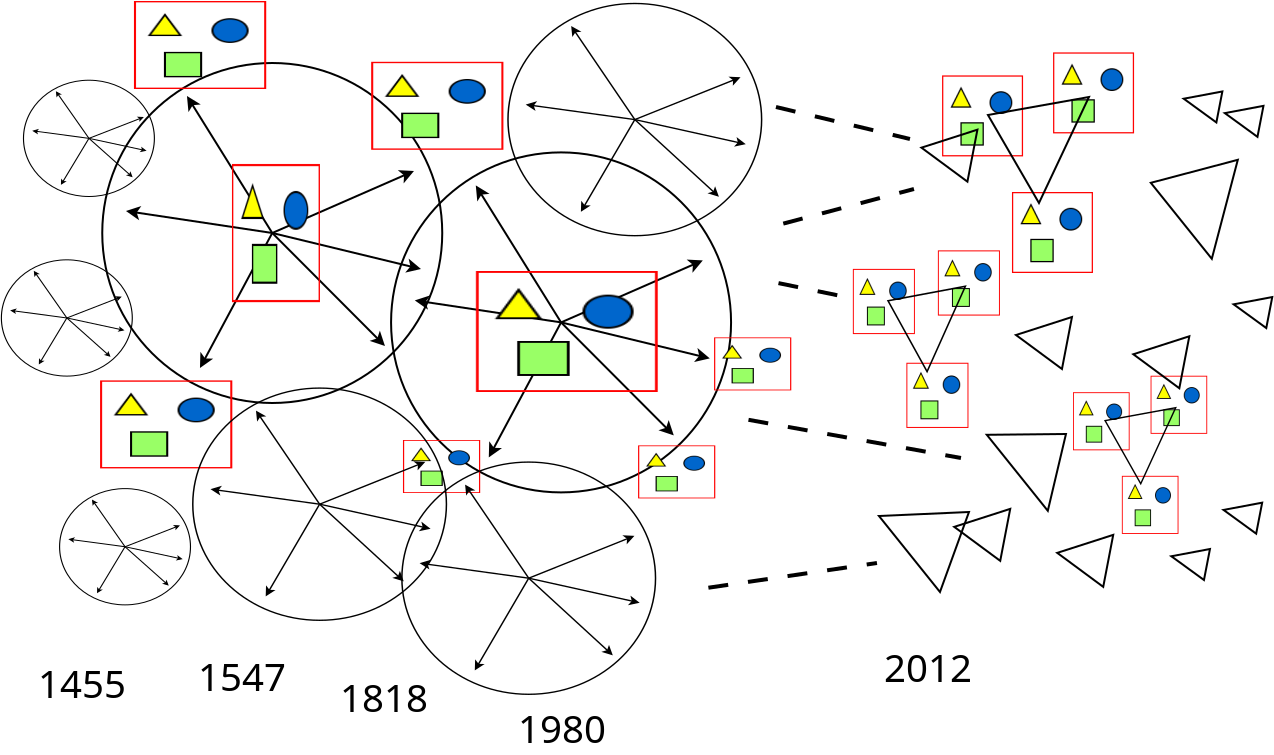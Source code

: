 <?xml version="1.0" encoding="UTF-8"?>
<dia:diagram xmlns:dia="http://www.lysator.liu.se/~alla/dia/">
  <dia:layer name="Background" visible="true" connectable="true" active="true">
    <dia:group>
      <dia:attribute name="meta">
        <dia:composite type="dict"/>
      </dia:attribute>
      <dia:attribute name="matrix">
        <dia:connections>
          <dia:connection handle="0" to="O0" connection="8"/>
        </dia:connections>
      </dia:attribute>
      <dia:object type="Standard - Ellipse" version="0" id="O0">
        <dia:attribute name="obj_pos">
          <dia:point val="-1.336,2.95"/>
        </dia:attribute>
        <dia:attribute name="obj_bb">
          <dia:rectangle val="-1.386,2.9;15.713,20"/>
        </dia:attribute>
        <dia:attribute name="elem_corner">
          <dia:point val="-1.336,2.95"/>
        </dia:attribute>
        <dia:attribute name="elem_width">
          <dia:real val="17"/>
        </dia:attribute>
        <dia:attribute name="elem_height">
          <dia:real val="17"/>
        </dia:attribute>
        <dia:attribute name="show_background">
          <dia:boolean val="false"/>
        </dia:attribute>
        <dia:attribute name="aspect">
          <dia:enum val="2"/>
        </dia:attribute>
        <dia:connections>
          <dia:connection handle="0" to="O0" connection="8"/>
        </dia:connections>
      </dia:object>
      <dia:object type="Standard - Line" version="0" id="O1">
        <dia:attribute name="obj_pos">
          <dia:point val="7.164,11.45"/>
        </dia:attribute>
        <dia:attribute name="obj_bb">
          <dia:rectangle val="7.093,11.379;12.871,17.171"/>
        </dia:attribute>
        <dia:attribute name="conn_endpoints">
          <dia:point val="7.164,11.45"/>
          <dia:point val="12.8,17.1"/>
        </dia:attribute>
        <dia:attribute name="numcp">
          <dia:int val="1"/>
        </dia:attribute>
        <dia:attribute name="end_arrow">
          <dia:enum val="22"/>
        </dia:attribute>
        <dia:attribute name="end_arrow_length">
          <dia:real val="0.5"/>
        </dia:attribute>
        <dia:attribute name="end_arrow_width">
          <dia:real val="0.5"/>
        </dia:attribute>
        <dia:connections>
          <dia:connection handle="0" to="O0" connection="8"/>
        </dia:connections>
      </dia:object>
      <dia:object type="Standard - Line" version="0" id="O2">
        <dia:attribute name="obj_pos">
          <dia:point val="7.164,11.45"/>
        </dia:attribute>
        <dia:attribute name="obj_bb">
          <dia:rectangle val="7.103,11.39;14.66,13.431"/>
        </dia:attribute>
        <dia:attribute name="conn_endpoints">
          <dia:point val="7.164,11.45"/>
          <dia:point val="14.6,13.25"/>
        </dia:attribute>
        <dia:attribute name="numcp">
          <dia:int val="1"/>
        </dia:attribute>
        <dia:attribute name="end_arrow">
          <dia:enum val="22"/>
        </dia:attribute>
        <dia:attribute name="end_arrow_length">
          <dia:real val="0.5"/>
        </dia:attribute>
        <dia:attribute name="end_arrow_width">
          <dia:real val="0.5"/>
        </dia:attribute>
        <dia:connections>
          <dia:connection handle="0" to="O0" connection="8"/>
        </dia:connections>
      </dia:object>
      <dia:object type="Standard - Line" version="0" id="O3">
        <dia:attribute name="obj_pos">
          <dia:point val="7.164,11.45"/>
        </dia:attribute>
        <dia:attribute name="obj_bb">
          <dia:rectangle val="7.098,8.284;14.316,11.516"/>
        </dia:attribute>
        <dia:attribute name="conn_endpoints">
          <dia:point val="7.164,11.45"/>
          <dia:point val="14.25,8.35"/>
        </dia:attribute>
        <dia:attribute name="numcp">
          <dia:int val="1"/>
        </dia:attribute>
        <dia:attribute name="end_arrow">
          <dia:enum val="22"/>
        </dia:attribute>
        <dia:attribute name="end_arrow_length">
          <dia:real val="0.5"/>
        </dia:attribute>
        <dia:attribute name="end_arrow_width">
          <dia:real val="0.5"/>
        </dia:attribute>
        <dia:connections>
          <dia:connection handle="0" to="O0" connection="8"/>
        </dia:connections>
      </dia:object>
      <dia:object type="Standard - Line" version="0" id="O4">
        <dia:attribute name="obj_pos">
          <dia:point val="7.164,11.45"/>
        </dia:attribute>
        <dia:attribute name="obj_bb">
          <dia:rectangle val="2.831,4.531;7.232,11.519"/>
        </dia:attribute>
        <dia:attribute name="conn_endpoints">
          <dia:point val="7.164,11.45"/>
          <dia:point val="2.9,4.6"/>
        </dia:attribute>
        <dia:attribute name="numcp">
          <dia:int val="1"/>
        </dia:attribute>
        <dia:attribute name="end_arrow">
          <dia:enum val="22"/>
        </dia:attribute>
        <dia:attribute name="end_arrow_length">
          <dia:real val="0.5"/>
        </dia:attribute>
        <dia:attribute name="end_arrow_width">
          <dia:real val="0.5"/>
        </dia:attribute>
        <dia:connections>
          <dia:connection handle="0" to="O0" connection="8"/>
        </dia:connections>
      </dia:object>
      <dia:object type="Standard - Line" version="0" id="O5">
        <dia:attribute name="obj_pos">
          <dia:point val="7.164,11.45"/>
        </dia:attribute>
        <dia:attribute name="obj_bb">
          <dia:rectangle val="-0.207,10.1;7.22,11.507"/>
        </dia:attribute>
        <dia:attribute name="conn_endpoints">
          <dia:point val="7.164,11.45"/>
          <dia:point val="-0.15,10.35"/>
        </dia:attribute>
        <dia:attribute name="numcp">
          <dia:int val="1"/>
        </dia:attribute>
        <dia:attribute name="end_arrow">
          <dia:enum val="22"/>
        </dia:attribute>
        <dia:attribute name="end_arrow_length">
          <dia:real val="0.5"/>
        </dia:attribute>
        <dia:attribute name="end_arrow_width">
          <dia:real val="0.5"/>
        </dia:attribute>
      </dia:object>
      <dia:object type="Standard - Line" version="0" id="O6">
        <dia:attribute name="obj_pos">
          <dia:point val="7.164,11.45"/>
        </dia:attribute>
        <dia:attribute name="obj_bb">
          <dia:rectangle val="3.482,11.382;7.231,18.268"/>
        </dia:attribute>
        <dia:attribute name="conn_endpoints">
          <dia:point val="7.164,11.45"/>
          <dia:point val="3.55,18.2"/>
        </dia:attribute>
        <dia:attribute name="numcp">
          <dia:int val="1"/>
        </dia:attribute>
        <dia:attribute name="end_arrow">
          <dia:enum val="22"/>
        </dia:attribute>
        <dia:attribute name="end_arrow_length">
          <dia:real val="0.5"/>
        </dia:attribute>
        <dia:attribute name="end_arrow_width">
          <dia:real val="0.5"/>
        </dia:attribute>
      </dia:object>
    </dia:group>
    <dia:group>
      <dia:attribute name="meta">
        <dia:composite type="dict"/>
      </dia:attribute>
      <dia:attribute name="matrix">
        <dia:connections>
          <dia:connection handle="0" to="O7" connection="8"/>
        </dia:connections>
      </dia:attribute>
      <dia:object type="Standard - Ellipse" version="0" id="O7">
        <dia:attribute name="obj_pos">
          <dia:point val="13.105,7.42"/>
        </dia:attribute>
        <dia:attribute name="obj_bb">
          <dia:rectangle val="13.055,7.37;30.155,24.47"/>
        </dia:attribute>
        <dia:attribute name="elem_corner">
          <dia:point val="13.105,7.42"/>
        </dia:attribute>
        <dia:attribute name="elem_width">
          <dia:real val="17"/>
        </dia:attribute>
        <dia:attribute name="elem_height">
          <dia:real val="17"/>
        </dia:attribute>
        <dia:attribute name="show_background">
          <dia:boolean val="false"/>
        </dia:attribute>
        <dia:attribute name="aspect">
          <dia:enum val="2"/>
        </dia:attribute>
        <dia:connections>
          <dia:connection handle="0" to="O7" connection="8"/>
        </dia:connections>
      </dia:object>
      <dia:object type="Standard - Line" version="0" id="O8">
        <dia:attribute name="obj_pos">
          <dia:point val="21.605,15.92"/>
        </dia:attribute>
        <dia:attribute name="obj_bb">
          <dia:rectangle val="21.534,15.849;27.312,21.641"/>
        </dia:attribute>
        <dia:attribute name="conn_endpoints">
          <dia:point val="21.605,15.92"/>
          <dia:point val="27.241,21.57"/>
        </dia:attribute>
        <dia:attribute name="numcp">
          <dia:int val="1"/>
        </dia:attribute>
        <dia:attribute name="end_arrow">
          <dia:enum val="22"/>
        </dia:attribute>
        <dia:attribute name="end_arrow_length">
          <dia:real val="0.5"/>
        </dia:attribute>
        <dia:attribute name="end_arrow_width">
          <dia:real val="0.5"/>
        </dia:attribute>
        <dia:connections>
          <dia:connection handle="0" to="O7" connection="8"/>
        </dia:connections>
      </dia:object>
      <dia:object type="Standard - Line" version="0" id="O9">
        <dia:attribute name="obj_pos">
          <dia:point val="21.605,15.92"/>
        </dia:attribute>
        <dia:attribute name="obj_bb">
          <dia:rectangle val="21.545,15.86;29.102,17.901"/>
        </dia:attribute>
        <dia:attribute name="conn_endpoints">
          <dia:point val="21.605,15.92"/>
          <dia:point val="29.041,17.72"/>
        </dia:attribute>
        <dia:attribute name="numcp">
          <dia:int val="1"/>
        </dia:attribute>
        <dia:attribute name="end_arrow">
          <dia:enum val="22"/>
        </dia:attribute>
        <dia:attribute name="end_arrow_length">
          <dia:real val="0.5"/>
        </dia:attribute>
        <dia:attribute name="end_arrow_width">
          <dia:real val="0.5"/>
        </dia:attribute>
        <dia:connections>
          <dia:connection handle="0" to="O7" connection="8"/>
        </dia:connections>
      </dia:object>
      <dia:object type="Standard - Line" version="0" id="O10">
        <dia:attribute name="obj_pos">
          <dia:point val="21.605,15.92"/>
        </dia:attribute>
        <dia:attribute name="obj_bb">
          <dia:rectangle val="21.539,12.754;28.757,15.986"/>
        </dia:attribute>
        <dia:attribute name="conn_endpoints">
          <dia:point val="21.605,15.92"/>
          <dia:point val="28.692,12.82"/>
        </dia:attribute>
        <dia:attribute name="numcp">
          <dia:int val="1"/>
        </dia:attribute>
        <dia:attribute name="end_arrow">
          <dia:enum val="22"/>
        </dia:attribute>
        <dia:attribute name="end_arrow_length">
          <dia:real val="0.5"/>
        </dia:attribute>
        <dia:attribute name="end_arrow_width">
          <dia:real val="0.5"/>
        </dia:attribute>
        <dia:connections>
          <dia:connection handle="0" to="O7" connection="8"/>
        </dia:connections>
      </dia:object>
      <dia:object type="Standard - Line" version="0" id="O11">
        <dia:attribute name="obj_pos">
          <dia:point val="21.605,15.92"/>
        </dia:attribute>
        <dia:attribute name="obj_bb">
          <dia:rectangle val="17.273,9.001;21.674,15.989"/>
        </dia:attribute>
        <dia:attribute name="conn_endpoints">
          <dia:point val="21.605,15.92"/>
          <dia:point val="17.341,9.07"/>
        </dia:attribute>
        <dia:attribute name="numcp">
          <dia:int val="1"/>
        </dia:attribute>
        <dia:attribute name="end_arrow">
          <dia:enum val="22"/>
        </dia:attribute>
        <dia:attribute name="end_arrow_length">
          <dia:real val="0.5"/>
        </dia:attribute>
        <dia:attribute name="end_arrow_width">
          <dia:real val="0.5"/>
        </dia:attribute>
        <dia:connections>
          <dia:connection handle="0" to="O7" connection="8"/>
        </dia:connections>
      </dia:object>
      <dia:object type="Standard - Line" version="0" id="O12">
        <dia:attribute name="obj_pos">
          <dia:point val="21.605,15.92"/>
        </dia:attribute>
        <dia:attribute name="obj_bb">
          <dia:rectangle val="14.235,14.57;21.662,15.977"/>
        </dia:attribute>
        <dia:attribute name="conn_endpoints">
          <dia:point val="21.605,15.92"/>
          <dia:point val="14.291,14.82"/>
        </dia:attribute>
        <dia:attribute name="numcp">
          <dia:int val="1"/>
        </dia:attribute>
        <dia:attribute name="end_arrow">
          <dia:enum val="22"/>
        </dia:attribute>
        <dia:attribute name="end_arrow_length">
          <dia:real val="0.5"/>
        </dia:attribute>
        <dia:attribute name="end_arrow_width">
          <dia:real val="0.5"/>
        </dia:attribute>
      </dia:object>
      <dia:object type="Standard - Line" version="0" id="O13">
        <dia:attribute name="obj_pos">
          <dia:point val="21.605,15.92"/>
        </dia:attribute>
        <dia:attribute name="obj_bb">
          <dia:rectangle val="17.924,15.852;21.673,22.738"/>
        </dia:attribute>
        <dia:attribute name="conn_endpoints">
          <dia:point val="21.605,15.92"/>
          <dia:point val="17.991,22.67"/>
        </dia:attribute>
        <dia:attribute name="numcp">
          <dia:int val="1"/>
        </dia:attribute>
        <dia:attribute name="end_arrow">
          <dia:enum val="22"/>
        </dia:attribute>
        <dia:attribute name="end_arrow_length">
          <dia:real val="0.5"/>
        </dia:attribute>
        <dia:attribute name="end_arrow_width">
          <dia:real val="0.5"/>
        </dia:attribute>
      </dia:object>
    </dia:group>
    <dia:object type="Standard - Image" version="0" id="O14">
      <dia:attribute name="obj_pos">
        <dia:point val="17.35,13.35"/>
      </dia:attribute>
      <dia:attribute name="obj_bb">
        <dia:rectangle val="17.35,13.35;26.442,19.4"/>
      </dia:attribute>
      <dia:attribute name="elem_corner">
        <dia:point val="17.35,13.35"/>
      </dia:attribute>
      <dia:attribute name="elem_width">
        <dia:real val="9.092"/>
      </dia:attribute>
      <dia:attribute name="elem_height">
        <dia:real val="6.05"/>
      </dia:attribute>
      <dia:attribute name="draw_border">
        <dia:boolean val="false"/>
      </dia:attribute>
      <dia:attribute name="keep_aspect">
        <dia:boolean val="true"/>
      </dia:attribute>
      <dia:attribute name="file">
        <dia:string>#/home/linas/src/learn/learn-lang-diary/ss-2024/tv-bokstas.jpeg#</dia:string>
      </dia:attribute>
    </dia:object>
    <dia:object type="Standard - Image" version="0" id="O15">
      <dia:attribute name="obj_pos">
        <dia:point val="13.7,21.8"/>
      </dia:attribute>
      <dia:attribute name="obj_bb">
        <dia:rectangle val="13.7,21.8;17.561,24.45"/>
      </dia:attribute>
      <dia:attribute name="elem_corner">
        <dia:point val="13.7,21.8"/>
      </dia:attribute>
      <dia:attribute name="elem_width">
        <dia:real val="3.861"/>
      </dia:attribute>
      <dia:attribute name="elem_height">
        <dia:real val="2.65"/>
      </dia:attribute>
      <dia:attribute name="draw_border">
        <dia:boolean val="false"/>
      </dia:attribute>
      <dia:attribute name="keep_aspect">
        <dia:boolean val="true"/>
      </dia:attribute>
      <dia:attribute name="file">
        <dia:string>#/home/linas/src/learn/learn-lang-diary/ss-2024/televiz.jpeg#</dia:string>
      </dia:attribute>
    </dia:object>
    <dia:object type="Standard - Image" version="0" id="O16">
      <dia:attribute name="obj_pos">
        <dia:point val="25.455,22.07"/>
      </dia:attribute>
      <dia:attribute name="obj_bb">
        <dia:rectangle val="25.455,22.07;29.316,24.72"/>
      </dia:attribute>
      <dia:attribute name="elem_corner">
        <dia:point val="25.455,22.07"/>
      </dia:attribute>
      <dia:attribute name="elem_width">
        <dia:real val="3.861"/>
      </dia:attribute>
      <dia:attribute name="elem_height">
        <dia:real val="2.65"/>
      </dia:attribute>
      <dia:attribute name="draw_border">
        <dia:boolean val="false"/>
      </dia:attribute>
      <dia:attribute name="keep_aspect">
        <dia:boolean val="true"/>
      </dia:attribute>
      <dia:attribute name="file">
        <dia:string>#/home/linas/src/learn/learn-lang-diary/ss-2024/televiz.jpeg#</dia:string>
      </dia:attribute>
    </dia:object>
    <dia:object type="Standard - Image" version="0" id="O17">
      <dia:attribute name="obj_pos">
        <dia:point val="29.255,16.67"/>
      </dia:attribute>
      <dia:attribute name="obj_bb">
        <dia:rectangle val="29.255,16.67;33.116,19.32"/>
      </dia:attribute>
      <dia:attribute name="elem_corner">
        <dia:point val="29.255,16.67"/>
      </dia:attribute>
      <dia:attribute name="elem_width">
        <dia:real val="3.861"/>
      </dia:attribute>
      <dia:attribute name="elem_height">
        <dia:real val="2.65"/>
      </dia:attribute>
      <dia:attribute name="draw_border">
        <dia:boolean val="false"/>
      </dia:attribute>
      <dia:attribute name="keep_aspect">
        <dia:boolean val="true"/>
      </dia:attribute>
      <dia:attribute name="file">
        <dia:string>#/home/linas/src/learn/learn-lang-diary/ss-2024/televiz.jpeg#</dia:string>
      </dia:attribute>
    </dia:object>
    <dia:object type="Standard - Image" version="0" id="O18">
      <dia:attribute name="obj_pos">
        <dia:point val="5.15,8"/>
      </dia:attribute>
      <dia:attribute name="obj_bb">
        <dia:rectangle val="5.15,8;9.55,14.907"/>
      </dia:attribute>
      <dia:attribute name="elem_corner">
        <dia:point val="5.15,8"/>
      </dia:attribute>
      <dia:attribute name="elem_width">
        <dia:real val="4.4"/>
      </dia:attribute>
      <dia:attribute name="elem_height">
        <dia:real val="6.907"/>
      </dia:attribute>
      <dia:attribute name="draw_border">
        <dia:boolean val="false"/>
      </dia:attribute>
      <dia:attribute name="keep_aspect">
        <dia:boolean val="true"/>
      </dia:attribute>
      <dia:attribute name="file">
        <dia:string>#/home/linas/src/learn/learn-lang-diary/ss-2024/press.jpeg#</dia:string>
      </dia:attribute>
    </dia:object>
    <dia:object type="Standard - Image" version="0" id="O19">
      <dia:attribute name="obj_pos">
        <dia:point val="0.25,-0.15"/>
      </dia:attribute>
      <dia:attribute name="obj_bb">
        <dia:rectangle val="0.25,-0.15;6.862,4.25"/>
      </dia:attribute>
      <dia:attribute name="elem_corner">
        <dia:point val="0.25,-0.15"/>
      </dia:attribute>
      <dia:attribute name="elem_width">
        <dia:real val="6.612"/>
      </dia:attribute>
      <dia:attribute name="elem_height">
        <dia:real val="4.4"/>
      </dia:attribute>
      <dia:attribute name="draw_border">
        <dia:boolean val="false"/>
      </dia:attribute>
      <dia:attribute name="keep_aspect">
        <dia:boolean val="true"/>
      </dia:attribute>
      <dia:attribute name="file">
        <dia:string>#/home/linas/src/learn/learn-lang-diary/ss-2024/knyga.jpeg#</dia:string>
      </dia:attribute>
    </dia:object>
    <dia:object type="Standard - Image" version="0" id="O20">
      <dia:attribute name="obj_pos">
        <dia:point val="-1.445,18.82"/>
      </dia:attribute>
      <dia:attribute name="obj_bb">
        <dia:rectangle val="-1.445,18.82;5.167,23.22"/>
      </dia:attribute>
      <dia:attribute name="elem_corner">
        <dia:point val="-1.445,18.82"/>
      </dia:attribute>
      <dia:attribute name="elem_width">
        <dia:real val="6.612"/>
      </dia:attribute>
      <dia:attribute name="elem_height">
        <dia:real val="4.4"/>
      </dia:attribute>
      <dia:attribute name="draw_border">
        <dia:boolean val="false"/>
      </dia:attribute>
      <dia:attribute name="keep_aspect">
        <dia:boolean val="true"/>
      </dia:attribute>
      <dia:attribute name="file">
        <dia:string>#/home/linas/src/learn/learn-lang-diary/ss-2024/knyga.jpeg#</dia:string>
      </dia:attribute>
    </dia:object>
    <dia:object type="Standard - Image" version="0" id="O21">
      <dia:attribute name="obj_pos">
        <dia:point val="12.11,2.89"/>
      </dia:attribute>
      <dia:attribute name="obj_bb">
        <dia:rectangle val="12.11,2.89;18.722,7.29"/>
      </dia:attribute>
      <dia:attribute name="elem_corner">
        <dia:point val="12.11,2.89"/>
      </dia:attribute>
      <dia:attribute name="elem_width">
        <dia:real val="6.612"/>
      </dia:attribute>
      <dia:attribute name="elem_height">
        <dia:real val="4.4"/>
      </dia:attribute>
      <dia:attribute name="draw_border">
        <dia:boolean val="false"/>
      </dia:attribute>
      <dia:attribute name="keep_aspect">
        <dia:boolean val="true"/>
      </dia:attribute>
      <dia:attribute name="file">
        <dia:string>#/home/linas/src/learn/learn-lang-diary/ss-2024/knyga.jpeg#</dia:string>
      </dia:attribute>
    </dia:object>
    <dia:group>
      <dia:attribute name="meta">
        <dia:composite type="dict"/>
      </dia:attribute>
      <dia:attribute name="matrix">
        <dia:matrix xx="0.746" xy="0" yx="0" yy="0.683" x0="-26.802" y0="14.375"/>
        <dia:connections>
          <dia:connection handle="0" to="O22" connection="8"/>
        </dia:connections>
      </dia:attribute>
      <dia:object type="Standard - Ellipse" version="0" id="O22">
        <dia:attribute name="obj_pos">
          <dia:point val="40.205,7.07"/>
        </dia:attribute>
        <dia:attribute name="obj_bb">
          <dia:rectangle val="40.155,7.02;57.255,24.12"/>
        </dia:attribute>
        <dia:attribute name="elem_corner">
          <dia:point val="40.205,7.07"/>
        </dia:attribute>
        <dia:attribute name="elem_width">
          <dia:real val="17"/>
        </dia:attribute>
        <dia:attribute name="elem_height">
          <dia:real val="17"/>
        </dia:attribute>
        <dia:attribute name="show_background">
          <dia:boolean val="false"/>
        </dia:attribute>
        <dia:attribute name="aspect">
          <dia:enum val="2"/>
        </dia:attribute>
        <dia:connections>
          <dia:connection handle="0" to="O22" connection="8"/>
        </dia:connections>
      </dia:object>
      <dia:object type="Standard - Line" version="0" id="O23">
        <dia:attribute name="obj_pos">
          <dia:point val="48.705,15.57"/>
        </dia:attribute>
        <dia:attribute name="obj_bb">
          <dia:rectangle val="48.634,15.499;54.412,21.291"/>
        </dia:attribute>
        <dia:attribute name="conn_endpoints">
          <dia:point val="48.705,15.57"/>
          <dia:point val="54.342,21.22"/>
        </dia:attribute>
        <dia:attribute name="numcp">
          <dia:int val="1"/>
        </dia:attribute>
        <dia:attribute name="end_arrow">
          <dia:enum val="22"/>
        </dia:attribute>
        <dia:attribute name="end_arrow_length">
          <dia:real val="0.5"/>
        </dia:attribute>
        <dia:attribute name="end_arrow_width">
          <dia:real val="0.5"/>
        </dia:attribute>
        <dia:connections>
          <dia:connection handle="0" to="O22" connection="8"/>
        </dia:connections>
      </dia:object>
      <dia:object type="Standard - Line" version="0" id="O24">
        <dia:attribute name="obj_pos">
          <dia:point val="48.705,15.57"/>
        </dia:attribute>
        <dia:attribute name="obj_bb">
          <dia:rectangle val="48.645,15.51;56.202,17.551"/>
        </dia:attribute>
        <dia:attribute name="conn_endpoints">
          <dia:point val="48.705,15.57"/>
          <dia:point val="56.142,17.37"/>
        </dia:attribute>
        <dia:attribute name="numcp">
          <dia:int val="1"/>
        </dia:attribute>
        <dia:attribute name="end_arrow">
          <dia:enum val="22"/>
        </dia:attribute>
        <dia:attribute name="end_arrow_length">
          <dia:real val="0.5"/>
        </dia:attribute>
        <dia:attribute name="end_arrow_width">
          <dia:real val="0.5"/>
        </dia:attribute>
        <dia:connections>
          <dia:connection handle="0" to="O22" connection="8"/>
        </dia:connections>
      </dia:object>
      <dia:object type="Standard - Line" version="0" id="O25">
        <dia:attribute name="obj_pos">
          <dia:point val="48.705,15.57"/>
        </dia:attribute>
        <dia:attribute name="obj_bb">
          <dia:rectangle val="48.639,12.404;55.857,15.636"/>
        </dia:attribute>
        <dia:attribute name="conn_endpoints">
          <dia:point val="48.705,15.57"/>
          <dia:point val="55.791,12.47"/>
        </dia:attribute>
        <dia:attribute name="numcp">
          <dia:int val="1"/>
        </dia:attribute>
        <dia:attribute name="end_arrow">
          <dia:enum val="22"/>
        </dia:attribute>
        <dia:attribute name="end_arrow_length">
          <dia:real val="0.5"/>
        </dia:attribute>
        <dia:attribute name="end_arrow_width">
          <dia:real val="0.5"/>
        </dia:attribute>
        <dia:connections>
          <dia:connection handle="0" to="O22" connection="8"/>
        </dia:connections>
      </dia:object>
      <dia:object type="Standard - Line" version="0" id="O26">
        <dia:attribute name="obj_pos">
          <dia:point val="48.705,15.57"/>
        </dia:attribute>
        <dia:attribute name="obj_bb">
          <dia:rectangle val="44.373,8.651;48.774,15.639"/>
        </dia:attribute>
        <dia:attribute name="conn_endpoints">
          <dia:point val="48.705,15.57"/>
          <dia:point val="44.441,8.72"/>
        </dia:attribute>
        <dia:attribute name="numcp">
          <dia:int val="1"/>
        </dia:attribute>
        <dia:attribute name="end_arrow">
          <dia:enum val="22"/>
        </dia:attribute>
        <dia:attribute name="end_arrow_length">
          <dia:real val="0.5"/>
        </dia:attribute>
        <dia:attribute name="end_arrow_width">
          <dia:real val="0.5"/>
        </dia:attribute>
        <dia:connections>
          <dia:connection handle="0" to="O22" connection="8"/>
        </dia:connections>
      </dia:object>
      <dia:object type="Standard - Line" version="0" id="O27">
        <dia:attribute name="obj_pos">
          <dia:point val="48.705,15.57"/>
        </dia:attribute>
        <dia:attribute name="obj_bb">
          <dia:rectangle val="41.335,14.22;48.762,15.627"/>
        </dia:attribute>
        <dia:attribute name="conn_endpoints">
          <dia:point val="48.705,15.57"/>
          <dia:point val="41.392,14.47"/>
        </dia:attribute>
        <dia:attribute name="numcp">
          <dia:int val="1"/>
        </dia:attribute>
        <dia:attribute name="end_arrow">
          <dia:enum val="22"/>
        </dia:attribute>
        <dia:attribute name="end_arrow_length">
          <dia:real val="0.5"/>
        </dia:attribute>
        <dia:attribute name="end_arrow_width">
          <dia:real val="0.5"/>
        </dia:attribute>
      </dia:object>
      <dia:object type="Standard - Line" version="0" id="O28">
        <dia:attribute name="obj_pos">
          <dia:point val="48.705,15.57"/>
        </dia:attribute>
        <dia:attribute name="obj_bb">
          <dia:rectangle val="45.024,15.502;48.773,22.388"/>
        </dia:attribute>
        <dia:attribute name="conn_endpoints">
          <dia:point val="48.705,15.57"/>
          <dia:point val="45.092,22.32"/>
        </dia:attribute>
        <dia:attribute name="numcp">
          <dia:int val="1"/>
        </dia:attribute>
        <dia:attribute name="end_arrow">
          <dia:enum val="22"/>
        </dia:attribute>
        <dia:attribute name="end_arrow_length">
          <dia:real val="0.5"/>
        </dia:attribute>
        <dia:attribute name="end_arrow_width">
          <dia:real val="0.5"/>
        </dia:attribute>
      </dia:object>
    </dia:group>
    <dia:group>
      <dia:attribute name="meta">
        <dia:composite type="dict"/>
      </dia:attribute>
      <dia:attribute name="matrix">
        <dia:matrix xx="0.746" xy="0" yx="0" yy="0.683" x0="-16.347" y0="18.075"/>
        <dia:connections>
          <dia:connection handle="0" to="O29" connection="8"/>
        </dia:connections>
      </dia:attribute>
      <dia:object type="Standard - Ellipse" version="0" id="O29">
        <dia:attribute name="obj_pos">
          <dia:point val="40.205,7.07"/>
        </dia:attribute>
        <dia:attribute name="obj_bb">
          <dia:rectangle val="40.155,7.02;57.255,24.12"/>
        </dia:attribute>
        <dia:attribute name="elem_corner">
          <dia:point val="40.205,7.07"/>
        </dia:attribute>
        <dia:attribute name="elem_width">
          <dia:real val="17"/>
        </dia:attribute>
        <dia:attribute name="elem_height">
          <dia:real val="17"/>
        </dia:attribute>
        <dia:attribute name="show_background">
          <dia:boolean val="false"/>
        </dia:attribute>
        <dia:attribute name="aspect">
          <dia:enum val="2"/>
        </dia:attribute>
        <dia:connections>
          <dia:connection handle="0" to="O29" connection="8"/>
        </dia:connections>
      </dia:object>
      <dia:object type="Standard - Line" version="0" id="O30">
        <dia:attribute name="obj_pos">
          <dia:point val="48.705,15.57"/>
        </dia:attribute>
        <dia:attribute name="obj_bb">
          <dia:rectangle val="48.634,15.499;54.412,21.291"/>
        </dia:attribute>
        <dia:attribute name="conn_endpoints">
          <dia:point val="48.705,15.57"/>
          <dia:point val="54.342,21.22"/>
        </dia:attribute>
        <dia:attribute name="numcp">
          <dia:int val="1"/>
        </dia:attribute>
        <dia:attribute name="end_arrow">
          <dia:enum val="22"/>
        </dia:attribute>
        <dia:attribute name="end_arrow_length">
          <dia:real val="0.5"/>
        </dia:attribute>
        <dia:attribute name="end_arrow_width">
          <dia:real val="0.5"/>
        </dia:attribute>
        <dia:connections>
          <dia:connection handle="0" to="O29" connection="8"/>
        </dia:connections>
      </dia:object>
      <dia:object type="Standard - Line" version="0" id="O31">
        <dia:attribute name="obj_pos">
          <dia:point val="48.705,15.57"/>
        </dia:attribute>
        <dia:attribute name="obj_bb">
          <dia:rectangle val="48.645,15.51;56.202,17.551"/>
        </dia:attribute>
        <dia:attribute name="conn_endpoints">
          <dia:point val="48.705,15.57"/>
          <dia:point val="56.142,17.37"/>
        </dia:attribute>
        <dia:attribute name="numcp">
          <dia:int val="1"/>
        </dia:attribute>
        <dia:attribute name="end_arrow">
          <dia:enum val="22"/>
        </dia:attribute>
        <dia:attribute name="end_arrow_length">
          <dia:real val="0.5"/>
        </dia:attribute>
        <dia:attribute name="end_arrow_width">
          <dia:real val="0.5"/>
        </dia:attribute>
        <dia:connections>
          <dia:connection handle="0" to="O29" connection="8"/>
        </dia:connections>
      </dia:object>
      <dia:object type="Standard - Line" version="0" id="O32">
        <dia:attribute name="obj_pos">
          <dia:point val="48.705,15.57"/>
        </dia:attribute>
        <dia:attribute name="obj_bb">
          <dia:rectangle val="48.639,12.404;55.857,15.636"/>
        </dia:attribute>
        <dia:attribute name="conn_endpoints">
          <dia:point val="48.705,15.57"/>
          <dia:point val="55.791,12.47"/>
        </dia:attribute>
        <dia:attribute name="numcp">
          <dia:int val="1"/>
        </dia:attribute>
        <dia:attribute name="end_arrow">
          <dia:enum val="22"/>
        </dia:attribute>
        <dia:attribute name="end_arrow_length">
          <dia:real val="0.5"/>
        </dia:attribute>
        <dia:attribute name="end_arrow_width">
          <dia:real val="0.5"/>
        </dia:attribute>
        <dia:connections>
          <dia:connection handle="0" to="O29" connection="8"/>
        </dia:connections>
      </dia:object>
      <dia:object type="Standard - Line" version="0" id="O33">
        <dia:attribute name="obj_pos">
          <dia:point val="48.705,15.57"/>
        </dia:attribute>
        <dia:attribute name="obj_bb">
          <dia:rectangle val="44.373,8.651;48.774,15.639"/>
        </dia:attribute>
        <dia:attribute name="conn_endpoints">
          <dia:point val="48.705,15.57"/>
          <dia:point val="44.441,8.72"/>
        </dia:attribute>
        <dia:attribute name="numcp">
          <dia:int val="1"/>
        </dia:attribute>
        <dia:attribute name="end_arrow">
          <dia:enum val="22"/>
        </dia:attribute>
        <dia:attribute name="end_arrow_length">
          <dia:real val="0.5"/>
        </dia:attribute>
        <dia:attribute name="end_arrow_width">
          <dia:real val="0.5"/>
        </dia:attribute>
        <dia:connections>
          <dia:connection handle="0" to="O29" connection="8"/>
        </dia:connections>
      </dia:object>
      <dia:object type="Standard - Line" version="0" id="O34">
        <dia:attribute name="obj_pos">
          <dia:point val="48.705,15.57"/>
        </dia:attribute>
        <dia:attribute name="obj_bb">
          <dia:rectangle val="41.335,14.22;48.762,15.627"/>
        </dia:attribute>
        <dia:attribute name="conn_endpoints">
          <dia:point val="48.705,15.57"/>
          <dia:point val="41.392,14.47"/>
        </dia:attribute>
        <dia:attribute name="numcp">
          <dia:int val="1"/>
        </dia:attribute>
        <dia:attribute name="end_arrow">
          <dia:enum val="22"/>
        </dia:attribute>
        <dia:attribute name="end_arrow_length">
          <dia:real val="0.5"/>
        </dia:attribute>
        <dia:attribute name="end_arrow_width">
          <dia:real val="0.5"/>
        </dia:attribute>
      </dia:object>
      <dia:object type="Standard - Line" version="0" id="O35">
        <dia:attribute name="obj_pos">
          <dia:point val="48.705,15.57"/>
        </dia:attribute>
        <dia:attribute name="obj_bb">
          <dia:rectangle val="45.024,15.502;48.773,22.388"/>
        </dia:attribute>
        <dia:attribute name="conn_endpoints">
          <dia:point val="48.705,15.57"/>
          <dia:point val="45.092,22.32"/>
        </dia:attribute>
        <dia:attribute name="numcp">
          <dia:int val="1"/>
        </dia:attribute>
        <dia:attribute name="end_arrow">
          <dia:enum val="22"/>
        </dia:attribute>
        <dia:attribute name="end_arrow_length">
          <dia:real val="0.5"/>
        </dia:attribute>
        <dia:attribute name="end_arrow_width">
          <dia:real val="0.5"/>
        </dia:attribute>
      </dia:object>
    </dia:group>
    <dia:group>
      <dia:attribute name="meta">
        <dia:composite type="dict"/>
      </dia:attribute>
      <dia:attribute name="matrix">
        <dia:matrix xx="0.746" xy="0" yx="0" yy="0.683" x0="-11.042" y0="-4.855"/>
        <dia:connections>
          <dia:connection handle="0" to="O36" connection="8"/>
        </dia:connections>
      </dia:attribute>
      <dia:object type="Standard - Ellipse" version="0" id="O36">
        <dia:attribute name="obj_pos">
          <dia:point val="40.205,7.07"/>
        </dia:attribute>
        <dia:attribute name="obj_bb">
          <dia:rectangle val="40.155,7.02;57.255,24.12"/>
        </dia:attribute>
        <dia:attribute name="elem_corner">
          <dia:point val="40.205,7.07"/>
        </dia:attribute>
        <dia:attribute name="elem_width">
          <dia:real val="17"/>
        </dia:attribute>
        <dia:attribute name="elem_height">
          <dia:real val="17"/>
        </dia:attribute>
        <dia:attribute name="show_background">
          <dia:boolean val="false"/>
        </dia:attribute>
        <dia:attribute name="aspect">
          <dia:enum val="2"/>
        </dia:attribute>
        <dia:connections>
          <dia:connection handle="0" to="O36" connection="8"/>
        </dia:connections>
      </dia:object>
      <dia:object type="Standard - Line" version="0" id="O37">
        <dia:attribute name="obj_pos">
          <dia:point val="48.705,15.57"/>
        </dia:attribute>
        <dia:attribute name="obj_bb">
          <dia:rectangle val="48.634,15.499;54.412,21.291"/>
        </dia:attribute>
        <dia:attribute name="conn_endpoints">
          <dia:point val="48.705,15.57"/>
          <dia:point val="54.342,21.22"/>
        </dia:attribute>
        <dia:attribute name="numcp">
          <dia:int val="1"/>
        </dia:attribute>
        <dia:attribute name="end_arrow">
          <dia:enum val="22"/>
        </dia:attribute>
        <dia:attribute name="end_arrow_length">
          <dia:real val="0.5"/>
        </dia:attribute>
        <dia:attribute name="end_arrow_width">
          <dia:real val="0.5"/>
        </dia:attribute>
        <dia:connections>
          <dia:connection handle="0" to="O36" connection="8"/>
        </dia:connections>
      </dia:object>
      <dia:object type="Standard - Line" version="0" id="O38">
        <dia:attribute name="obj_pos">
          <dia:point val="48.705,15.57"/>
        </dia:attribute>
        <dia:attribute name="obj_bb">
          <dia:rectangle val="48.645,15.51;56.202,17.551"/>
        </dia:attribute>
        <dia:attribute name="conn_endpoints">
          <dia:point val="48.705,15.57"/>
          <dia:point val="56.142,17.37"/>
        </dia:attribute>
        <dia:attribute name="numcp">
          <dia:int val="1"/>
        </dia:attribute>
        <dia:attribute name="end_arrow">
          <dia:enum val="22"/>
        </dia:attribute>
        <dia:attribute name="end_arrow_length">
          <dia:real val="0.5"/>
        </dia:attribute>
        <dia:attribute name="end_arrow_width">
          <dia:real val="0.5"/>
        </dia:attribute>
        <dia:connections>
          <dia:connection handle="0" to="O36" connection="8"/>
        </dia:connections>
      </dia:object>
      <dia:object type="Standard - Line" version="0" id="O39">
        <dia:attribute name="obj_pos">
          <dia:point val="48.705,15.57"/>
        </dia:attribute>
        <dia:attribute name="obj_bb">
          <dia:rectangle val="48.639,12.404;55.857,15.636"/>
        </dia:attribute>
        <dia:attribute name="conn_endpoints">
          <dia:point val="48.705,15.57"/>
          <dia:point val="55.791,12.47"/>
        </dia:attribute>
        <dia:attribute name="numcp">
          <dia:int val="1"/>
        </dia:attribute>
        <dia:attribute name="end_arrow">
          <dia:enum val="22"/>
        </dia:attribute>
        <dia:attribute name="end_arrow_length">
          <dia:real val="0.5"/>
        </dia:attribute>
        <dia:attribute name="end_arrow_width">
          <dia:real val="0.5"/>
        </dia:attribute>
        <dia:connections>
          <dia:connection handle="0" to="O36" connection="8"/>
        </dia:connections>
      </dia:object>
      <dia:object type="Standard - Line" version="0" id="O40">
        <dia:attribute name="obj_pos">
          <dia:point val="48.705,15.57"/>
        </dia:attribute>
        <dia:attribute name="obj_bb">
          <dia:rectangle val="44.373,8.651;48.774,15.639"/>
        </dia:attribute>
        <dia:attribute name="conn_endpoints">
          <dia:point val="48.705,15.57"/>
          <dia:point val="44.441,8.72"/>
        </dia:attribute>
        <dia:attribute name="numcp">
          <dia:int val="1"/>
        </dia:attribute>
        <dia:attribute name="end_arrow">
          <dia:enum val="22"/>
        </dia:attribute>
        <dia:attribute name="end_arrow_length">
          <dia:real val="0.5"/>
        </dia:attribute>
        <dia:attribute name="end_arrow_width">
          <dia:real val="0.5"/>
        </dia:attribute>
        <dia:connections>
          <dia:connection handle="0" to="O36" connection="8"/>
        </dia:connections>
      </dia:object>
      <dia:object type="Standard - Line" version="0" id="O41">
        <dia:attribute name="obj_pos">
          <dia:point val="48.705,15.57"/>
        </dia:attribute>
        <dia:attribute name="obj_bb">
          <dia:rectangle val="41.335,14.22;48.762,15.627"/>
        </dia:attribute>
        <dia:attribute name="conn_endpoints">
          <dia:point val="48.705,15.57"/>
          <dia:point val="41.392,14.47"/>
        </dia:attribute>
        <dia:attribute name="numcp">
          <dia:int val="1"/>
        </dia:attribute>
        <dia:attribute name="end_arrow">
          <dia:enum val="22"/>
        </dia:attribute>
        <dia:attribute name="end_arrow_length">
          <dia:real val="0.5"/>
        </dia:attribute>
        <dia:attribute name="end_arrow_width">
          <dia:real val="0.5"/>
        </dia:attribute>
      </dia:object>
      <dia:object type="Standard - Line" version="0" id="O42">
        <dia:attribute name="obj_pos">
          <dia:point val="48.705,15.57"/>
        </dia:attribute>
        <dia:attribute name="obj_bb">
          <dia:rectangle val="45.024,15.502;48.773,22.388"/>
        </dia:attribute>
        <dia:attribute name="conn_endpoints">
          <dia:point val="48.705,15.57"/>
          <dia:point val="45.092,22.32"/>
        </dia:attribute>
        <dia:attribute name="numcp">
          <dia:int val="1"/>
        </dia:attribute>
        <dia:attribute name="end_arrow">
          <dia:enum val="22"/>
        </dia:attribute>
        <dia:attribute name="end_arrow_length">
          <dia:real val="0.5"/>
        </dia:attribute>
        <dia:attribute name="end_arrow_width">
          <dia:real val="0.5"/>
        </dia:attribute>
      </dia:object>
    </dia:group>
    <dia:group>
      <dia:attribute name="meta">
        <dia:composite type="dict"/>
      </dia:attribute>
      <dia:attribute name="matrix">
        <dia:matrix xx="0.385" xy="0" yx="0" yy="0.342" x0="-18.948" y0="21.812"/>
        <dia:connections>
          <dia:connection handle="0" to="O43" connection="8"/>
        </dia:connections>
      </dia:attribute>
      <dia:object type="Standard - Ellipse" version="0" id="O43">
        <dia:attribute name="obj_pos">
          <dia:point val="40.205,7.07"/>
        </dia:attribute>
        <dia:attribute name="obj_bb">
          <dia:rectangle val="40.155,7.02;57.255,24.12"/>
        </dia:attribute>
        <dia:attribute name="elem_corner">
          <dia:point val="40.205,7.07"/>
        </dia:attribute>
        <dia:attribute name="elem_width">
          <dia:real val="17"/>
        </dia:attribute>
        <dia:attribute name="elem_height">
          <dia:real val="17"/>
        </dia:attribute>
        <dia:attribute name="show_background">
          <dia:boolean val="false"/>
        </dia:attribute>
        <dia:attribute name="aspect">
          <dia:enum val="2"/>
        </dia:attribute>
        <dia:connections>
          <dia:connection handle="0" to="O43" connection="8"/>
        </dia:connections>
      </dia:object>
      <dia:object type="Standard - Line" version="0" id="O44">
        <dia:attribute name="obj_pos">
          <dia:point val="48.705,15.57"/>
        </dia:attribute>
        <dia:attribute name="obj_bb">
          <dia:rectangle val="48.634,15.499;54.412,21.291"/>
        </dia:attribute>
        <dia:attribute name="conn_endpoints">
          <dia:point val="48.705,15.57"/>
          <dia:point val="54.342,21.22"/>
        </dia:attribute>
        <dia:attribute name="numcp">
          <dia:int val="1"/>
        </dia:attribute>
        <dia:attribute name="end_arrow">
          <dia:enum val="22"/>
        </dia:attribute>
        <dia:attribute name="end_arrow_length">
          <dia:real val="0.5"/>
        </dia:attribute>
        <dia:attribute name="end_arrow_width">
          <dia:real val="0.5"/>
        </dia:attribute>
        <dia:connections>
          <dia:connection handle="0" to="O43" connection="8"/>
        </dia:connections>
      </dia:object>
      <dia:object type="Standard - Line" version="0" id="O45">
        <dia:attribute name="obj_pos">
          <dia:point val="48.705,15.57"/>
        </dia:attribute>
        <dia:attribute name="obj_bb">
          <dia:rectangle val="48.645,15.51;56.202,17.551"/>
        </dia:attribute>
        <dia:attribute name="conn_endpoints">
          <dia:point val="48.705,15.57"/>
          <dia:point val="56.142,17.37"/>
        </dia:attribute>
        <dia:attribute name="numcp">
          <dia:int val="1"/>
        </dia:attribute>
        <dia:attribute name="end_arrow">
          <dia:enum val="22"/>
        </dia:attribute>
        <dia:attribute name="end_arrow_length">
          <dia:real val="0.5"/>
        </dia:attribute>
        <dia:attribute name="end_arrow_width">
          <dia:real val="0.5"/>
        </dia:attribute>
        <dia:connections>
          <dia:connection handle="0" to="O43" connection="8"/>
        </dia:connections>
      </dia:object>
      <dia:object type="Standard - Line" version="0" id="O46">
        <dia:attribute name="obj_pos">
          <dia:point val="48.705,15.57"/>
        </dia:attribute>
        <dia:attribute name="obj_bb">
          <dia:rectangle val="48.639,12.404;55.857,15.636"/>
        </dia:attribute>
        <dia:attribute name="conn_endpoints">
          <dia:point val="48.705,15.57"/>
          <dia:point val="55.791,12.47"/>
        </dia:attribute>
        <dia:attribute name="numcp">
          <dia:int val="1"/>
        </dia:attribute>
        <dia:attribute name="end_arrow">
          <dia:enum val="22"/>
        </dia:attribute>
        <dia:attribute name="end_arrow_length">
          <dia:real val="0.5"/>
        </dia:attribute>
        <dia:attribute name="end_arrow_width">
          <dia:real val="0.5"/>
        </dia:attribute>
        <dia:connections>
          <dia:connection handle="0" to="O43" connection="8"/>
        </dia:connections>
      </dia:object>
      <dia:object type="Standard - Line" version="0" id="O47">
        <dia:attribute name="obj_pos">
          <dia:point val="48.705,15.57"/>
        </dia:attribute>
        <dia:attribute name="obj_bb">
          <dia:rectangle val="44.373,8.651;48.774,15.639"/>
        </dia:attribute>
        <dia:attribute name="conn_endpoints">
          <dia:point val="48.705,15.57"/>
          <dia:point val="44.441,8.72"/>
        </dia:attribute>
        <dia:attribute name="numcp">
          <dia:int val="1"/>
        </dia:attribute>
        <dia:attribute name="end_arrow">
          <dia:enum val="22"/>
        </dia:attribute>
        <dia:attribute name="end_arrow_length">
          <dia:real val="0.5"/>
        </dia:attribute>
        <dia:attribute name="end_arrow_width">
          <dia:real val="0.5"/>
        </dia:attribute>
        <dia:connections>
          <dia:connection handle="0" to="O43" connection="8"/>
        </dia:connections>
      </dia:object>
      <dia:object type="Standard - Line" version="0" id="O48">
        <dia:attribute name="obj_pos">
          <dia:point val="48.705,15.57"/>
        </dia:attribute>
        <dia:attribute name="obj_bb">
          <dia:rectangle val="41.335,14.22;48.762,15.627"/>
        </dia:attribute>
        <dia:attribute name="conn_endpoints">
          <dia:point val="48.705,15.57"/>
          <dia:point val="41.392,14.47"/>
        </dia:attribute>
        <dia:attribute name="numcp">
          <dia:int val="1"/>
        </dia:attribute>
        <dia:attribute name="end_arrow">
          <dia:enum val="22"/>
        </dia:attribute>
        <dia:attribute name="end_arrow_length">
          <dia:real val="0.5"/>
        </dia:attribute>
        <dia:attribute name="end_arrow_width">
          <dia:real val="0.5"/>
        </dia:attribute>
      </dia:object>
      <dia:object type="Standard - Line" version="0" id="O49">
        <dia:attribute name="obj_pos">
          <dia:point val="48.705,15.57"/>
        </dia:attribute>
        <dia:attribute name="obj_bb">
          <dia:rectangle val="45.024,15.502;48.773,22.388"/>
        </dia:attribute>
        <dia:attribute name="conn_endpoints">
          <dia:point val="48.705,15.57"/>
          <dia:point val="45.092,22.32"/>
        </dia:attribute>
        <dia:attribute name="numcp">
          <dia:int val="1"/>
        </dia:attribute>
        <dia:attribute name="end_arrow">
          <dia:enum val="22"/>
        </dia:attribute>
        <dia:attribute name="end_arrow_length">
          <dia:real val="0.5"/>
        </dia:attribute>
        <dia:attribute name="end_arrow_width">
          <dia:real val="0.5"/>
        </dia:attribute>
      </dia:object>
    </dia:group>
    <dia:group>
      <dia:attribute name="meta">
        <dia:composite type="dict"/>
      </dia:attribute>
      <dia:attribute name="matrix">
        <dia:matrix xx="0.385" xy="0" yx="0" yy="0.342" x0="-21.858" y0="10.373"/>
        <dia:connections>
          <dia:connection handle="0" to="O50" connection="8"/>
        </dia:connections>
      </dia:attribute>
      <dia:object type="Standard - Ellipse" version="0" id="O50">
        <dia:attribute name="obj_pos">
          <dia:point val="40.205,7.07"/>
        </dia:attribute>
        <dia:attribute name="obj_bb">
          <dia:rectangle val="40.155,7.02;57.255,24.12"/>
        </dia:attribute>
        <dia:attribute name="elem_corner">
          <dia:point val="40.205,7.07"/>
        </dia:attribute>
        <dia:attribute name="elem_width">
          <dia:real val="17"/>
        </dia:attribute>
        <dia:attribute name="elem_height">
          <dia:real val="17"/>
        </dia:attribute>
        <dia:attribute name="show_background">
          <dia:boolean val="false"/>
        </dia:attribute>
        <dia:attribute name="aspect">
          <dia:enum val="2"/>
        </dia:attribute>
        <dia:connections>
          <dia:connection handle="0" to="O50" connection="8"/>
        </dia:connections>
      </dia:object>
      <dia:object type="Standard - Line" version="0" id="O51">
        <dia:attribute name="obj_pos">
          <dia:point val="48.705,15.57"/>
        </dia:attribute>
        <dia:attribute name="obj_bb">
          <dia:rectangle val="48.634,15.499;54.412,21.291"/>
        </dia:attribute>
        <dia:attribute name="conn_endpoints">
          <dia:point val="48.705,15.57"/>
          <dia:point val="54.342,21.22"/>
        </dia:attribute>
        <dia:attribute name="numcp">
          <dia:int val="1"/>
        </dia:attribute>
        <dia:attribute name="end_arrow">
          <dia:enum val="22"/>
        </dia:attribute>
        <dia:attribute name="end_arrow_length">
          <dia:real val="0.5"/>
        </dia:attribute>
        <dia:attribute name="end_arrow_width">
          <dia:real val="0.5"/>
        </dia:attribute>
        <dia:connections>
          <dia:connection handle="0" to="O50" connection="8"/>
        </dia:connections>
      </dia:object>
      <dia:object type="Standard - Line" version="0" id="O52">
        <dia:attribute name="obj_pos">
          <dia:point val="48.705,15.57"/>
        </dia:attribute>
        <dia:attribute name="obj_bb">
          <dia:rectangle val="48.645,15.51;56.202,17.551"/>
        </dia:attribute>
        <dia:attribute name="conn_endpoints">
          <dia:point val="48.705,15.57"/>
          <dia:point val="56.142,17.37"/>
        </dia:attribute>
        <dia:attribute name="numcp">
          <dia:int val="1"/>
        </dia:attribute>
        <dia:attribute name="end_arrow">
          <dia:enum val="22"/>
        </dia:attribute>
        <dia:attribute name="end_arrow_length">
          <dia:real val="0.5"/>
        </dia:attribute>
        <dia:attribute name="end_arrow_width">
          <dia:real val="0.5"/>
        </dia:attribute>
        <dia:connections>
          <dia:connection handle="0" to="O50" connection="8"/>
        </dia:connections>
      </dia:object>
      <dia:object type="Standard - Line" version="0" id="O53">
        <dia:attribute name="obj_pos">
          <dia:point val="48.705,15.57"/>
        </dia:attribute>
        <dia:attribute name="obj_bb">
          <dia:rectangle val="48.639,12.404;55.857,15.636"/>
        </dia:attribute>
        <dia:attribute name="conn_endpoints">
          <dia:point val="48.705,15.57"/>
          <dia:point val="55.791,12.47"/>
        </dia:attribute>
        <dia:attribute name="numcp">
          <dia:int val="1"/>
        </dia:attribute>
        <dia:attribute name="end_arrow">
          <dia:enum val="22"/>
        </dia:attribute>
        <dia:attribute name="end_arrow_length">
          <dia:real val="0.5"/>
        </dia:attribute>
        <dia:attribute name="end_arrow_width">
          <dia:real val="0.5"/>
        </dia:attribute>
        <dia:connections>
          <dia:connection handle="0" to="O50" connection="8"/>
        </dia:connections>
      </dia:object>
      <dia:object type="Standard - Line" version="0" id="O54">
        <dia:attribute name="obj_pos">
          <dia:point val="48.705,15.57"/>
        </dia:attribute>
        <dia:attribute name="obj_bb">
          <dia:rectangle val="44.373,8.651;48.774,15.639"/>
        </dia:attribute>
        <dia:attribute name="conn_endpoints">
          <dia:point val="48.705,15.57"/>
          <dia:point val="44.441,8.72"/>
        </dia:attribute>
        <dia:attribute name="numcp">
          <dia:int val="1"/>
        </dia:attribute>
        <dia:attribute name="end_arrow">
          <dia:enum val="22"/>
        </dia:attribute>
        <dia:attribute name="end_arrow_length">
          <dia:real val="0.5"/>
        </dia:attribute>
        <dia:attribute name="end_arrow_width">
          <dia:real val="0.5"/>
        </dia:attribute>
        <dia:connections>
          <dia:connection handle="0" to="O50" connection="8"/>
        </dia:connections>
      </dia:object>
      <dia:object type="Standard - Line" version="0" id="O55">
        <dia:attribute name="obj_pos">
          <dia:point val="48.705,15.57"/>
        </dia:attribute>
        <dia:attribute name="obj_bb">
          <dia:rectangle val="41.335,14.22;48.762,15.627"/>
        </dia:attribute>
        <dia:attribute name="conn_endpoints">
          <dia:point val="48.705,15.57"/>
          <dia:point val="41.392,14.47"/>
        </dia:attribute>
        <dia:attribute name="numcp">
          <dia:int val="1"/>
        </dia:attribute>
        <dia:attribute name="end_arrow">
          <dia:enum val="22"/>
        </dia:attribute>
        <dia:attribute name="end_arrow_length">
          <dia:real val="0.5"/>
        </dia:attribute>
        <dia:attribute name="end_arrow_width">
          <dia:real val="0.5"/>
        </dia:attribute>
      </dia:object>
      <dia:object type="Standard - Line" version="0" id="O56">
        <dia:attribute name="obj_pos">
          <dia:point val="48.705,15.57"/>
        </dia:attribute>
        <dia:attribute name="obj_bb">
          <dia:rectangle val="45.024,15.502;48.773,22.388"/>
        </dia:attribute>
        <dia:attribute name="conn_endpoints">
          <dia:point val="48.705,15.57"/>
          <dia:point val="45.092,22.32"/>
        </dia:attribute>
        <dia:attribute name="numcp">
          <dia:int val="1"/>
        </dia:attribute>
        <dia:attribute name="end_arrow">
          <dia:enum val="22"/>
        </dia:attribute>
        <dia:attribute name="end_arrow_length">
          <dia:real val="0.5"/>
        </dia:attribute>
        <dia:attribute name="end_arrow_width">
          <dia:real val="0.5"/>
        </dia:attribute>
      </dia:object>
    </dia:group>
    <dia:group>
      <dia:attribute name="meta">
        <dia:composite type="dict"/>
      </dia:attribute>
      <dia:attribute name="matrix">
        <dia:matrix xx="0.385" xy="0" yx="0" yy="0.342" x0="-20.753" y0="1.393"/>
        <dia:connections>
          <dia:connection handle="0" to="O57" connection="8"/>
        </dia:connections>
      </dia:attribute>
      <dia:object type="Standard - Ellipse" version="0" id="O57">
        <dia:attribute name="obj_pos">
          <dia:point val="40.205,7.07"/>
        </dia:attribute>
        <dia:attribute name="obj_bb">
          <dia:rectangle val="40.155,7.02;57.255,24.12"/>
        </dia:attribute>
        <dia:attribute name="elem_corner">
          <dia:point val="40.205,7.07"/>
        </dia:attribute>
        <dia:attribute name="elem_width">
          <dia:real val="17"/>
        </dia:attribute>
        <dia:attribute name="elem_height">
          <dia:real val="17"/>
        </dia:attribute>
        <dia:attribute name="show_background">
          <dia:boolean val="false"/>
        </dia:attribute>
        <dia:attribute name="aspect">
          <dia:enum val="2"/>
        </dia:attribute>
        <dia:connections>
          <dia:connection handle="0" to="O57" connection="8"/>
        </dia:connections>
      </dia:object>
      <dia:object type="Standard - Line" version="0" id="O58">
        <dia:attribute name="obj_pos">
          <dia:point val="48.705,15.57"/>
        </dia:attribute>
        <dia:attribute name="obj_bb">
          <dia:rectangle val="48.634,15.499;54.412,21.291"/>
        </dia:attribute>
        <dia:attribute name="conn_endpoints">
          <dia:point val="48.705,15.57"/>
          <dia:point val="54.342,21.22"/>
        </dia:attribute>
        <dia:attribute name="numcp">
          <dia:int val="1"/>
        </dia:attribute>
        <dia:attribute name="end_arrow">
          <dia:enum val="22"/>
        </dia:attribute>
        <dia:attribute name="end_arrow_length">
          <dia:real val="0.5"/>
        </dia:attribute>
        <dia:attribute name="end_arrow_width">
          <dia:real val="0.5"/>
        </dia:attribute>
        <dia:connections>
          <dia:connection handle="0" to="O57" connection="8"/>
        </dia:connections>
      </dia:object>
      <dia:object type="Standard - Line" version="0" id="O59">
        <dia:attribute name="obj_pos">
          <dia:point val="48.705,15.57"/>
        </dia:attribute>
        <dia:attribute name="obj_bb">
          <dia:rectangle val="48.645,15.51;56.202,17.551"/>
        </dia:attribute>
        <dia:attribute name="conn_endpoints">
          <dia:point val="48.705,15.57"/>
          <dia:point val="56.142,17.37"/>
        </dia:attribute>
        <dia:attribute name="numcp">
          <dia:int val="1"/>
        </dia:attribute>
        <dia:attribute name="end_arrow">
          <dia:enum val="22"/>
        </dia:attribute>
        <dia:attribute name="end_arrow_length">
          <dia:real val="0.5"/>
        </dia:attribute>
        <dia:attribute name="end_arrow_width">
          <dia:real val="0.5"/>
        </dia:attribute>
        <dia:connections>
          <dia:connection handle="0" to="O57" connection="8"/>
        </dia:connections>
      </dia:object>
      <dia:object type="Standard - Line" version="0" id="O60">
        <dia:attribute name="obj_pos">
          <dia:point val="48.705,15.57"/>
        </dia:attribute>
        <dia:attribute name="obj_bb">
          <dia:rectangle val="48.639,12.404;55.857,15.636"/>
        </dia:attribute>
        <dia:attribute name="conn_endpoints">
          <dia:point val="48.705,15.57"/>
          <dia:point val="55.791,12.47"/>
        </dia:attribute>
        <dia:attribute name="numcp">
          <dia:int val="1"/>
        </dia:attribute>
        <dia:attribute name="end_arrow">
          <dia:enum val="22"/>
        </dia:attribute>
        <dia:attribute name="end_arrow_length">
          <dia:real val="0.5"/>
        </dia:attribute>
        <dia:attribute name="end_arrow_width">
          <dia:real val="0.5"/>
        </dia:attribute>
        <dia:connections>
          <dia:connection handle="0" to="O57" connection="8"/>
        </dia:connections>
      </dia:object>
      <dia:object type="Standard - Line" version="0" id="O61">
        <dia:attribute name="obj_pos">
          <dia:point val="48.705,15.57"/>
        </dia:attribute>
        <dia:attribute name="obj_bb">
          <dia:rectangle val="44.373,8.651;48.774,15.639"/>
        </dia:attribute>
        <dia:attribute name="conn_endpoints">
          <dia:point val="48.705,15.57"/>
          <dia:point val="44.441,8.72"/>
        </dia:attribute>
        <dia:attribute name="numcp">
          <dia:int val="1"/>
        </dia:attribute>
        <dia:attribute name="end_arrow">
          <dia:enum val="22"/>
        </dia:attribute>
        <dia:attribute name="end_arrow_length">
          <dia:real val="0.5"/>
        </dia:attribute>
        <dia:attribute name="end_arrow_width">
          <dia:real val="0.5"/>
        </dia:attribute>
        <dia:connections>
          <dia:connection handle="0" to="O57" connection="8"/>
        </dia:connections>
      </dia:object>
      <dia:object type="Standard - Line" version="0" id="O62">
        <dia:attribute name="obj_pos">
          <dia:point val="48.705,15.57"/>
        </dia:attribute>
        <dia:attribute name="obj_bb">
          <dia:rectangle val="41.335,14.22;48.762,15.627"/>
        </dia:attribute>
        <dia:attribute name="conn_endpoints">
          <dia:point val="48.705,15.57"/>
          <dia:point val="41.392,14.47"/>
        </dia:attribute>
        <dia:attribute name="numcp">
          <dia:int val="1"/>
        </dia:attribute>
        <dia:attribute name="end_arrow">
          <dia:enum val="22"/>
        </dia:attribute>
        <dia:attribute name="end_arrow_length">
          <dia:real val="0.5"/>
        </dia:attribute>
        <dia:attribute name="end_arrow_width">
          <dia:real val="0.5"/>
        </dia:attribute>
      </dia:object>
      <dia:object type="Standard - Line" version="0" id="O63">
        <dia:attribute name="obj_pos">
          <dia:point val="48.705,15.57"/>
        </dia:attribute>
        <dia:attribute name="obj_bb">
          <dia:rectangle val="45.024,15.502;48.773,22.388"/>
        </dia:attribute>
        <dia:attribute name="conn_endpoints">
          <dia:point val="48.705,15.57"/>
          <dia:point val="45.092,22.32"/>
        </dia:attribute>
        <dia:attribute name="numcp">
          <dia:int val="1"/>
        </dia:attribute>
        <dia:attribute name="end_arrow">
          <dia:enum val="22"/>
        </dia:attribute>
        <dia:attribute name="end_arrow_length">
          <dia:real val="0.5"/>
        </dia:attribute>
        <dia:attribute name="end_arrow_width">
          <dia:real val="0.5"/>
        </dia:attribute>
      </dia:object>
    </dia:group>
    <dia:group>
      <dia:attribute name="meta">
        <dia:composite type="dict"/>
      </dia:attribute>
      <dia:attribute name="matrix"/>
      <dia:object type="Standard - Image" version="0" id="O64">
        <dia:attribute name="obj_pos">
          <dia:point val="44.15,9.4"/>
        </dia:attribute>
        <dia:attribute name="obj_bb">
          <dia:rectangle val="44.15,9.4;48.2,13.45"/>
        </dia:attribute>
        <dia:attribute name="elem_corner">
          <dia:point val="44.15,9.4"/>
        </dia:attribute>
        <dia:attribute name="elem_width">
          <dia:real val="4.05"/>
        </dia:attribute>
        <dia:attribute name="elem_height">
          <dia:real val="4.05"/>
        </dia:attribute>
        <dia:attribute name="draw_border">
          <dia:boolean val="false"/>
        </dia:attribute>
        <dia:attribute name="keep_aspect">
          <dia:boolean val="true"/>
        </dia:attribute>
        <dia:attribute name="file">
          <dia:string>#/home/linas/src/learn/learn-lang-diary/ss-2024/cellphone.jpeg#</dia:string>
        </dia:attribute>
      </dia:object>
      <dia:object type="Standard - Image" version="0" id="O65">
        <dia:attribute name="obj_pos">
          <dia:point val="40.655,3.57"/>
        </dia:attribute>
        <dia:attribute name="obj_bb">
          <dia:rectangle val="40.655,3.57;44.705,7.62"/>
        </dia:attribute>
        <dia:attribute name="elem_corner">
          <dia:point val="40.655,3.57"/>
        </dia:attribute>
        <dia:attribute name="elem_width">
          <dia:real val="4.05"/>
        </dia:attribute>
        <dia:attribute name="elem_height">
          <dia:real val="4.05"/>
        </dia:attribute>
        <dia:attribute name="draw_border">
          <dia:boolean val="false"/>
        </dia:attribute>
        <dia:attribute name="keep_aspect">
          <dia:boolean val="true"/>
        </dia:attribute>
        <dia:attribute name="file">
          <dia:string>#/home/linas/src/learn/learn-lang-diary/ss-2024/cellphone.jpeg#</dia:string>
        </dia:attribute>
      </dia:object>
      <dia:object type="Standard - Image" version="0" id="O66">
        <dia:attribute name="obj_pos">
          <dia:point val="46.205,2.42"/>
        </dia:attribute>
        <dia:attribute name="obj_bb">
          <dia:rectangle val="46.205,2.42;50.255,6.47"/>
        </dia:attribute>
        <dia:attribute name="elem_corner">
          <dia:point val="46.205,2.42"/>
        </dia:attribute>
        <dia:attribute name="elem_width">
          <dia:real val="4.05"/>
        </dia:attribute>
        <dia:attribute name="elem_height">
          <dia:real val="4.05"/>
        </dia:attribute>
        <dia:attribute name="draw_border">
          <dia:boolean val="false"/>
        </dia:attribute>
        <dia:attribute name="keep_aspect">
          <dia:boolean val="true"/>
        </dia:attribute>
        <dia:attribute name="file">
          <dia:string>#/home/linas/src/learn/learn-lang-diary/ss-2024/cellphone.jpeg#</dia:string>
        </dia:attribute>
      </dia:object>
      <dia:object type="Standard - Polygon" version="0" id="O67">
        <dia:attribute name="obj_pos">
          <dia:point val="42.95,5.55"/>
        </dia:attribute>
        <dia:attribute name="obj_bb">
          <dia:rectangle val="42.871,4.584;48.087,10.058"/>
        </dia:attribute>
        <dia:attribute name="poly_points">
          <dia:point val="42.95,5.55"/>
          <dia:point val="48,4.65"/>
          <dia:point val="45.5,9.95"/>
        </dia:attribute>
        <dia:attribute name="show_background">
          <dia:boolean val="false"/>
        </dia:attribute>
      </dia:object>
    </dia:group>
    <dia:group>
      <dia:attribute name="meta">
        <dia:composite type="dict"/>
      </dia:attribute>
      <dia:attribute name="matrix">
        <dia:matrix xx="0.766" xy="0" yx="0" yy="0.805" x0="10.185" y0="2.401"/>
      </dia:attribute>
      <dia:object type="Standard - Image" version="0" id="O68">
        <dia:attribute name="obj_pos">
          <dia:point val="37.45,19.3"/>
        </dia:attribute>
        <dia:attribute name="obj_bb">
          <dia:rectangle val="37.45,19.3;41.5,23.35"/>
        </dia:attribute>
        <dia:attribute name="elem_corner">
          <dia:point val="37.45,19.3"/>
        </dia:attribute>
        <dia:attribute name="elem_width">
          <dia:real val="4.05"/>
        </dia:attribute>
        <dia:attribute name="elem_height">
          <dia:real val="4.05"/>
        </dia:attribute>
        <dia:attribute name="draw_border">
          <dia:boolean val="false"/>
        </dia:attribute>
        <dia:attribute name="keep_aspect">
          <dia:boolean val="true"/>
        </dia:attribute>
        <dia:attribute name="file">
          <dia:string>#/home/linas/src/learn/learn-lang-diary/ss-2024/cellphone.jpeg#</dia:string>
        </dia:attribute>
      </dia:object>
      <dia:object type="Standard - Image" version="0" id="O69">
        <dia:attribute name="obj_pos">
          <dia:point val="33.955,13.47"/>
        </dia:attribute>
        <dia:attribute name="obj_bb">
          <dia:rectangle val="33.955,13.47;38.005,17.52"/>
        </dia:attribute>
        <dia:attribute name="elem_corner">
          <dia:point val="33.955,13.47"/>
        </dia:attribute>
        <dia:attribute name="elem_width">
          <dia:real val="4.05"/>
        </dia:attribute>
        <dia:attribute name="elem_height">
          <dia:real val="4.05"/>
        </dia:attribute>
        <dia:attribute name="draw_border">
          <dia:boolean val="false"/>
        </dia:attribute>
        <dia:attribute name="keep_aspect">
          <dia:boolean val="true"/>
        </dia:attribute>
        <dia:attribute name="file">
          <dia:string>#/home/linas/src/learn/learn-lang-diary/ss-2024/cellphone.jpeg#</dia:string>
        </dia:attribute>
      </dia:object>
      <dia:object type="Standard - Image" version="0" id="O70">
        <dia:attribute name="obj_pos">
          <dia:point val="39.505,12.32"/>
        </dia:attribute>
        <dia:attribute name="obj_bb">
          <dia:rectangle val="39.505,12.32;43.555,16.37"/>
        </dia:attribute>
        <dia:attribute name="elem_corner">
          <dia:point val="39.505,12.32"/>
        </dia:attribute>
        <dia:attribute name="elem_width">
          <dia:real val="4.05"/>
        </dia:attribute>
        <dia:attribute name="elem_height">
          <dia:real val="4.05"/>
        </dia:attribute>
        <dia:attribute name="draw_border">
          <dia:boolean val="false"/>
        </dia:attribute>
        <dia:attribute name="keep_aspect">
          <dia:boolean val="true"/>
        </dia:attribute>
        <dia:attribute name="file">
          <dia:string>#/home/linas/src/learn/learn-lang-diary/ss-2024/cellphone.jpeg#</dia:string>
        </dia:attribute>
      </dia:object>
      <dia:object type="Standard - Polygon" version="0" id="O71">
        <dia:attribute name="obj_pos">
          <dia:point val="36.25,15.45"/>
        </dia:attribute>
        <dia:attribute name="obj_bb">
          <dia:rectangle val="36.171,14.484;41.386,19.958"/>
        </dia:attribute>
        <dia:attribute name="poly_points">
          <dia:point val="36.25,15.45"/>
          <dia:point val="41.3,14.55"/>
          <dia:point val="38.8,19.85"/>
        </dia:attribute>
        <dia:attribute name="show_background">
          <dia:boolean val="false"/>
        </dia:attribute>
      </dia:object>
    </dia:group>
    <dia:group>
      <dia:attribute name="meta">
        <dia:composite type="dict"/>
      </dia:attribute>
      <dia:attribute name="matrix">
        <dia:matrix xx="0.699" xy="0" yx="0" yy="0.717" x0="16.229" y0="5.258"/>
      </dia:attribute>
      <dia:object type="Standard - Image" version="0" id="O72">
        <dia:attribute name="obj_pos">
          <dia:point val="47.805,25.57"/>
        </dia:attribute>
        <dia:attribute name="obj_bb">
          <dia:rectangle val="47.805,25.57;51.855,29.62"/>
        </dia:attribute>
        <dia:attribute name="elem_corner">
          <dia:point val="47.805,25.57"/>
        </dia:attribute>
        <dia:attribute name="elem_width">
          <dia:real val="4.05"/>
        </dia:attribute>
        <dia:attribute name="elem_height">
          <dia:real val="4.05"/>
        </dia:attribute>
        <dia:attribute name="draw_border">
          <dia:boolean val="false"/>
        </dia:attribute>
        <dia:attribute name="keep_aspect">
          <dia:boolean val="true"/>
        </dia:attribute>
        <dia:attribute name="file">
          <dia:string>#/home/linas/src/learn/learn-lang-diary/ss-2024/cellphone.jpeg#</dia:string>
        </dia:attribute>
      </dia:object>
      <dia:object type="Standard - Image" version="0" id="O73">
        <dia:attribute name="obj_pos">
          <dia:point val="44.31,19.74"/>
        </dia:attribute>
        <dia:attribute name="obj_bb">
          <dia:rectangle val="44.31,19.74;48.36,23.79"/>
        </dia:attribute>
        <dia:attribute name="elem_corner">
          <dia:point val="44.31,19.74"/>
        </dia:attribute>
        <dia:attribute name="elem_width">
          <dia:real val="4.05"/>
        </dia:attribute>
        <dia:attribute name="elem_height">
          <dia:real val="4.05"/>
        </dia:attribute>
        <dia:attribute name="draw_border">
          <dia:boolean val="false"/>
        </dia:attribute>
        <dia:attribute name="keep_aspect">
          <dia:boolean val="true"/>
        </dia:attribute>
        <dia:attribute name="file">
          <dia:string>#/home/linas/src/learn/learn-lang-diary/ss-2024/cellphone.jpeg#</dia:string>
        </dia:attribute>
      </dia:object>
      <dia:object type="Standard - Image" version="0" id="O74">
        <dia:attribute name="obj_pos">
          <dia:point val="49.86,18.59"/>
        </dia:attribute>
        <dia:attribute name="obj_bb">
          <dia:rectangle val="49.86,18.59;53.91,22.64"/>
        </dia:attribute>
        <dia:attribute name="elem_corner">
          <dia:point val="49.86,18.59"/>
        </dia:attribute>
        <dia:attribute name="elem_width">
          <dia:real val="4.05"/>
        </dia:attribute>
        <dia:attribute name="elem_height">
          <dia:real val="4.05"/>
        </dia:attribute>
        <dia:attribute name="draw_border">
          <dia:boolean val="false"/>
        </dia:attribute>
        <dia:attribute name="keep_aspect">
          <dia:boolean val="true"/>
        </dia:attribute>
        <dia:attribute name="file">
          <dia:string>#/home/linas/src/learn/learn-lang-diary/ss-2024/cellphone.jpeg#</dia:string>
        </dia:attribute>
      </dia:object>
      <dia:object type="Standard - Polygon" version="0" id="O75">
        <dia:attribute name="obj_pos">
          <dia:point val="46.605,21.72"/>
        </dia:attribute>
        <dia:attribute name="obj_bb">
          <dia:rectangle val="46.526,20.754;51.742,26.228"/>
        </dia:attribute>
        <dia:attribute name="poly_points">
          <dia:point val="46.605,21.72"/>
          <dia:point val="51.655,20.82"/>
          <dia:point val="49.155,26.12"/>
        </dia:attribute>
        <dia:attribute name="show_background">
          <dia:boolean val="false"/>
        </dia:attribute>
      </dia:object>
    </dia:group>
    <dia:object type="Standard - Polygon" version="0" id="O76">
      <dia:attribute name="obj_pos">
        <dia:point val="37.5,25.6"/>
      </dia:attribute>
      <dia:attribute name="obj_bb">
        <dia:rectangle val="37.399,25.347;42.072,29.501"/>
      </dia:attribute>
      <dia:attribute name="poly_points">
        <dia:point val="37.5,25.6"/>
        <dia:point val="42,25.4"/>
        <dia:point val="40.55,29.4"/>
      </dia:attribute>
      <dia:attribute name="show_background">
        <dia:boolean val="false"/>
      </dia:attribute>
    </dia:object>
    <dia:object type="Standard - Polygon" version="0" id="O77">
      <dia:attribute name="obj_pos">
        <dia:point val="42.892,21.54"/>
      </dia:attribute>
      <dia:attribute name="obj_bb">
        <dia:rectangle val="42.789,21.449;46.913,25.451"/>
      </dia:attribute>
      <dia:attribute name="poly_points">
        <dia:point val="42.892,21.54"/>
        <dia:point val="46.85,21.5"/>
        <dia:point val="45.942,25.34"/>
      </dia:attribute>
      <dia:attribute name="show_background">
        <dia:boolean val="false"/>
      </dia:attribute>
    </dia:object>
    <dia:object type="Standard - Polygon" version="0" id="O78">
      <dia:attribute name="obj_pos">
        <dia:point val="51.092,8.94"/>
      </dia:attribute>
      <dia:attribute name="obj_bb">
        <dia:rectangle val="51.005,7.72;55.512,12.849"/>
      </dia:attribute>
      <dia:attribute name="poly_points">
        <dia:point val="51.092,8.94"/>
        <dia:point val="55.442,7.79"/>
        <dia:point val="54.142,12.74"/>
      </dia:attribute>
      <dia:attribute name="show_background">
        <dia:boolean val="false"/>
      </dia:attribute>
    </dia:object>
    <dia:object type="Standard - Polygon" version="0" id="O79">
      <dia:attribute name="obj_pos">
        <dia:point val="44.35,16.55"/>
      </dia:attribute>
      <dia:attribute name="obj_bb">
        <dia:rectangle val="44.242,15.577;47.215,18.337"/>
      </dia:attribute>
      <dia:attribute name="poly_points">
        <dia:point val="44.35,16.55"/>
        <dia:point val="47.15,15.65"/>
        <dia:point val="46.65,18.25"/>
      </dia:attribute>
      <dia:attribute name="show_background">
        <dia:boolean val="false"/>
      </dia:attribute>
    </dia:object>
    <dia:object type="Standard - Polygon" version="0" id="O80">
      <dia:attribute name="obj_pos">
        <dia:point val="41.263,26.143"/>
      </dia:attribute>
      <dia:attribute name="obj_bb">
        <dia:rectangle val="41.155,25.17;44.128,27.931"/>
      </dia:attribute>
      <dia:attribute name="poly_points">
        <dia:point val="41.263,26.143"/>
        <dia:point val="44.063,25.243"/>
        <dia:point val="43.563,27.843"/>
      </dia:attribute>
      <dia:attribute name="show_background">
        <dia:boolean val="false"/>
      </dia:attribute>
    </dia:object>
    <dia:object type="Standard - Polygon" version="0" id="O81">
      <dia:attribute name="obj_pos">
        <dia:point val="50.218,17.513"/>
      </dia:attribute>
      <dia:attribute name="obj_bb">
        <dia:rectangle val="50.11,16.54;53.083,19.301"/>
      </dia:attribute>
      <dia:attribute name="poly_points">
        <dia:point val="50.218,17.513"/>
        <dia:point val="53.018,16.613"/>
        <dia:point val="52.518,19.213"/>
      </dia:attribute>
      <dia:attribute name="show_background">
        <dia:boolean val="false"/>
      </dia:attribute>
    </dia:object>
    <dia:object type="Standard - Polygon" version="0" id="O82">
      <dia:attribute name="obj_pos">
        <dia:point val="39.623,7.183"/>
      </dia:attribute>
      <dia:attribute name="obj_bb">
        <dia:rectangle val="39.515,6.21;42.488,8.971"/>
      </dia:attribute>
      <dia:attribute name="poly_points">
        <dia:point val="39.623,7.183"/>
        <dia:point val="42.423,6.283"/>
        <dia:point val="41.923,8.883"/>
      </dia:attribute>
      <dia:attribute name="show_background">
        <dia:boolean val="false"/>
      </dia:attribute>
    </dia:object>
    <dia:object type="Standard - Line" version="0" id="O83">
      <dia:attribute name="obj_pos">
        <dia:point val="32.35,5.15"/>
      </dia:attribute>
      <dia:attribute name="obj_bb">
        <dia:rectangle val="32.23,5.03;39.17,6.87"/>
      </dia:attribute>
      <dia:attribute name="conn_endpoints">
        <dia:point val="32.35,5.15"/>
        <dia:point val="39.05,6.75"/>
      </dia:attribute>
      <dia:attribute name="numcp">
        <dia:int val="1"/>
      </dia:attribute>
      <dia:attribute name="line_width">
        <dia:real val="0.2"/>
      </dia:attribute>
      <dia:attribute name="line_style">
        <dia:enum val="1"/>
      </dia:attribute>
    </dia:object>
    <dia:object type="Standard - Line" version="0" id="O84">
      <dia:attribute name="obj_pos">
        <dia:point val="32.715,10.98"/>
      </dia:attribute>
      <dia:attribute name="obj_bb">
        <dia:rectangle val="32.593,9.128;39.372,11.102"/>
      </dia:attribute>
      <dia:attribute name="conn_endpoints">
        <dia:point val="32.715,10.98"/>
        <dia:point val="39.25,9.25"/>
      </dia:attribute>
      <dia:attribute name="numcp">
        <dia:int val="1"/>
      </dia:attribute>
      <dia:attribute name="line_width">
        <dia:real val="0.2"/>
      </dia:attribute>
      <dia:attribute name="line_style">
        <dia:enum val="1"/>
      </dia:attribute>
    </dia:object>
    <dia:object type="Standard - Line" version="0" id="O85">
      <dia:attribute name="obj_pos">
        <dia:point val="30.976,20.791"/>
      </dia:attribute>
      <dia:attribute name="obj_bb">
        <dia:rectangle val="30.859,20.674;41.716,22.816"/>
      </dia:attribute>
      <dia:attribute name="conn_endpoints">
        <dia:point val="30.976,20.791"/>
        <dia:point val="41.6,22.7"/>
      </dia:attribute>
      <dia:attribute name="numcp">
        <dia:int val="1"/>
      </dia:attribute>
      <dia:attribute name="line_width">
        <dia:real val="0.2"/>
      </dia:attribute>
      <dia:attribute name="line_style">
        <dia:enum val="1"/>
      </dia:attribute>
    </dia:object>
    <dia:object type="Standard - Line" version="0" id="O86">
      <dia:attribute name="obj_pos">
        <dia:point val="28.971,29.186"/>
      </dia:attribute>
      <dia:attribute name="obj_bb">
        <dia:rectangle val="28.858,27.837;37.514,29.3"/>
      </dia:attribute>
      <dia:attribute name="conn_endpoints">
        <dia:point val="28.971,29.186"/>
        <dia:point val="37.4,27.95"/>
      </dia:attribute>
      <dia:attribute name="numcp">
        <dia:int val="1"/>
      </dia:attribute>
      <dia:attribute name="line_width">
        <dia:real val="0.2"/>
      </dia:attribute>
      <dia:attribute name="line_style">
        <dia:enum val="1"/>
      </dia:attribute>
    </dia:object>
    <dia:object type="Standard - Line" version="0" id="O87">
      <dia:attribute name="obj_pos">
        <dia:point val="32.476,13.956"/>
      </dia:attribute>
      <dia:attribute name="obj_bb">
        <dia:rectangle val="32.358,13.838;35.718,14.718"/>
      </dia:attribute>
      <dia:attribute name="conn_endpoints">
        <dia:point val="32.476,13.956"/>
        <dia:point val="35.6,14.6"/>
      </dia:attribute>
      <dia:attribute name="numcp">
        <dia:int val="1"/>
      </dia:attribute>
      <dia:attribute name="line_width">
        <dia:real val="0.2"/>
      </dia:attribute>
      <dia:attribute name="line_style">
        <dia:enum val="1"/>
      </dia:attribute>
    </dia:object>
    <dia:object type="Standard - Polygon" version="0" id="O88">
      <dia:attribute name="obj_pos">
        <dia:point val="46.413,27.443"/>
      </dia:attribute>
      <dia:attribute name="obj_bb">
        <dia:rectangle val="46.305,26.47;49.278,29.231"/>
      </dia:attribute>
      <dia:attribute name="poly_points">
        <dia:point val="46.413,27.443"/>
        <dia:point val="49.213,26.543"/>
        <dia:point val="48.713,29.143"/>
      </dia:attribute>
      <dia:attribute name="show_background">
        <dia:boolean val="false"/>
      </dia:attribute>
    </dia:object>
    <dia:object type="Standard - Polygon" version="0" id="O89">
      <dia:attribute name="obj_pos">
        <dia:point val="52.118,27.613"/>
      </dia:attribute>
      <dia:attribute name="obj_bb">
        <dia:rectangle val="51.995,27.187;54.113,28.887"/>
      </dia:attribute>
      <dia:attribute name="poly_points">
        <dia:point val="52.118,27.613"/>
        <dia:point val="54.05,27.25"/>
        <dia:point val="53.75,28.8"/>
      </dia:attribute>
      <dia:attribute name="show_background">
        <dia:boolean val="false"/>
      </dia:attribute>
    </dia:object>
    <dia:object type="Standard - Polygon" version="0" id="O90">
      <dia:attribute name="obj_pos">
        <dia:point val="54.728,25.296"/>
      </dia:attribute>
      <dia:attribute name="obj_bb">
        <dia:rectangle val="54.605,24.87;56.723,26.569"/>
      </dia:attribute>
      <dia:attribute name="poly_points">
        <dia:point val="54.728,25.296"/>
        <dia:point val="56.66,24.933"/>
        <dia:point val="56.36,26.483"/>
      </dia:attribute>
      <dia:attribute name="show_background">
        <dia:boolean val="false"/>
      </dia:attribute>
    </dia:object>
    <dia:object type="Standard - Polygon" version="0" id="O91">
      <dia:attribute name="obj_pos">
        <dia:point val="55.233,15.016"/>
      </dia:attribute>
      <dia:attribute name="obj_bb">
        <dia:rectangle val="55.11,14.59;57.228,16.289"/>
      </dia:attribute>
      <dia:attribute name="poly_points">
        <dia:point val="55.233,15.016"/>
        <dia:point val="57.165,14.653"/>
        <dia:point val="56.865,16.203"/>
      </dia:attribute>
      <dia:attribute name="show_background">
        <dia:boolean val="false"/>
      </dia:attribute>
    </dia:object>
    <dia:object type="Standard - Polygon" version="0" id="O92">
      <dia:attribute name="obj_pos">
        <dia:point val="52.738,4.736"/>
      </dia:attribute>
      <dia:attribute name="obj_bb">
        <dia:rectangle val="52.615,4.31;54.733,6.009"/>
      </dia:attribute>
      <dia:attribute name="poly_points">
        <dia:point val="52.738,4.736"/>
        <dia:point val="54.67,4.373"/>
        <dia:point val="54.37,5.923"/>
      </dia:attribute>
      <dia:attribute name="show_background">
        <dia:boolean val="false"/>
      </dia:attribute>
    </dia:object>
    <dia:object type="Standard - Polygon" version="0" id="O93">
      <dia:attribute name="obj_pos">
        <dia:point val="54.793,5.456"/>
      </dia:attribute>
      <dia:attribute name="obj_bb">
        <dia:rectangle val="54.67,5.03;56.788,6.729"/>
      </dia:attribute>
      <dia:attribute name="poly_points">
        <dia:point val="54.793,5.456"/>
        <dia:point val="56.725,5.093"/>
        <dia:point val="56.425,6.643"/>
      </dia:attribute>
      <dia:attribute name="show_background">
        <dia:boolean val="false"/>
      </dia:attribute>
    </dia:object>
    <dia:object type="Standard - Text" version="1" id="O94">
      <dia:attribute name="obj_pos">
        <dia:point val="37.75,33.9"/>
      </dia:attribute>
      <dia:attribute name="obj_bb">
        <dia:rectangle val="37.75,32.117;42.63,34.355"/>
      </dia:attribute>
      <dia:attribute name="text">
        <dia:composite type="text">
          <dia:attribute name="string">
            <dia:string>#2012#</dia:string>
          </dia:attribute>
          <dia:attribute name="font">
            <dia:font family="sans" style="0" name="Helvetica"/>
          </dia:attribute>
          <dia:attribute name="height">
            <dia:real val="2.399"/>
          </dia:attribute>
          <dia:attribute name="pos">
            <dia:point val="37.75,33.9"/>
          </dia:attribute>
          <dia:attribute name="color">
            <dia:color val="#000000ff"/>
          </dia:attribute>
          <dia:attribute name="alignment">
            <dia:enum val="0"/>
          </dia:attribute>
        </dia:composite>
      </dia:attribute>
      <dia:attribute name="valign">
        <dia:enum val="3"/>
      </dia:attribute>
    </dia:object>
    <dia:object type="Standard - Text" version="1" id="O95">
      <dia:attribute name="obj_pos">
        <dia:point val="19.455,36.953"/>
      </dia:attribute>
      <dia:attribute name="obj_bb">
        <dia:rectangle val="19.455,35.114;24.391,37.519"/>
      </dia:attribute>
      <dia:attribute name="text">
        <dia:composite type="text">
          <dia:attribute name="string">
            <dia:string>#1980#</dia:string>
          </dia:attribute>
          <dia:attribute name="font">
            <dia:font family="sans" style="0" name="Helvetica"/>
          </dia:attribute>
          <dia:attribute name="height">
            <dia:real val="2.399"/>
          </dia:attribute>
          <dia:attribute name="pos">
            <dia:point val="19.455,36.953"/>
          </dia:attribute>
          <dia:attribute name="color">
            <dia:color val="#000000ff"/>
          </dia:attribute>
          <dia:attribute name="alignment">
            <dia:enum val="0"/>
          </dia:attribute>
        </dia:composite>
      </dia:attribute>
      <dia:attribute name="valign">
        <dia:enum val="3"/>
      </dia:attribute>
    </dia:object>
    <dia:object type="Standard - Text" version="1" id="O96">
      <dia:attribute name="obj_pos">
        <dia:point val="3.45,34.35"/>
      </dia:attribute>
      <dia:attribute name="obj_bb">
        <dia:rectangle val="3.45,32.568;8.33,34.805"/>
      </dia:attribute>
      <dia:attribute name="text">
        <dia:composite type="text">
          <dia:attribute name="string">
            <dia:string>#1547#</dia:string>
          </dia:attribute>
          <dia:attribute name="font">
            <dia:font family="sans" style="0" name="Helvetica"/>
          </dia:attribute>
          <dia:attribute name="height">
            <dia:real val="2.399"/>
          </dia:attribute>
          <dia:attribute name="pos">
            <dia:point val="3.45,34.35"/>
          </dia:attribute>
          <dia:attribute name="color">
            <dia:color val="#000000ff"/>
          </dia:attribute>
          <dia:attribute name="alignment">
            <dia:enum val="0"/>
          </dia:attribute>
        </dia:composite>
      </dia:attribute>
      <dia:attribute name="valign">
        <dia:enum val="3"/>
      </dia:attribute>
    </dia:object>
    <dia:object type="Standard - Text" version="1" id="O97">
      <dia:attribute name="obj_pos">
        <dia:point val="-4.545,34.703"/>
      </dia:attribute>
      <dia:attribute name="obj_bb">
        <dia:rectangle val="-4.545,32.864;0.391,35.269"/>
      </dia:attribute>
      <dia:attribute name="text">
        <dia:composite type="text">
          <dia:attribute name="string">
            <dia:string>#1455#</dia:string>
          </dia:attribute>
          <dia:attribute name="font">
            <dia:font family="sans" style="0" name="Helvetica"/>
          </dia:attribute>
          <dia:attribute name="height">
            <dia:real val="2.399"/>
          </dia:attribute>
          <dia:attribute name="pos">
            <dia:point val="-4.545,34.703"/>
          </dia:attribute>
          <dia:attribute name="color">
            <dia:color val="#000000ff"/>
          </dia:attribute>
          <dia:attribute name="alignment">
            <dia:enum val="0"/>
          </dia:attribute>
        </dia:composite>
      </dia:attribute>
      <dia:attribute name="valign">
        <dia:enum val="3"/>
      </dia:attribute>
    </dia:object>
    <dia:object type="Standard - Text" version="1" id="O98">
      <dia:attribute name="obj_pos">
        <dia:point val="10.555,35.403"/>
      </dia:attribute>
      <dia:attribute name="obj_bb">
        <dia:rectangle val="10.555,33.564;15.491,35.969"/>
      </dia:attribute>
      <dia:attribute name="text">
        <dia:composite type="text">
          <dia:attribute name="string">
            <dia:string>#1818#</dia:string>
          </dia:attribute>
          <dia:attribute name="font">
            <dia:font family="sans" style="0" name="Helvetica"/>
          </dia:attribute>
          <dia:attribute name="height">
            <dia:real val="2.399"/>
          </dia:attribute>
          <dia:attribute name="pos">
            <dia:point val="10.555,35.403"/>
          </dia:attribute>
          <dia:attribute name="color">
            <dia:color val="#000000ff"/>
          </dia:attribute>
          <dia:attribute name="alignment">
            <dia:enum val="0"/>
          </dia:attribute>
        </dia:composite>
      </dia:attribute>
      <dia:attribute name="valign">
        <dia:enum val="3"/>
      </dia:attribute>
    </dia:object>
  </dia:layer>
</dia:diagram>
